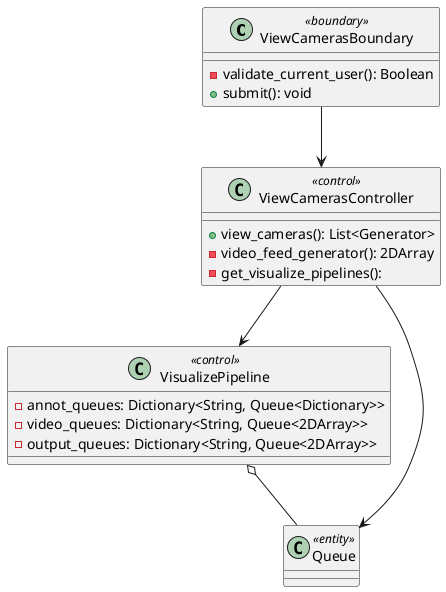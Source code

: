 @startuml

class ViewCamerasBoundary <<boundary>> {

    - validate_current_user(): Boolean
    + submit(): void
}

class ViewCamerasController <<control>> {

    + view_cameras(): List<Generator>
    - video_feed_generator(): 2DArray
    - get_visualize_pipelines(): 
}

class VisualizePipeline <<control>> {
    - annot_queues: Dictionary<String, Queue<Dictionary>>
    - video_queues: Dictionary<String, Queue<2DArray>>
    - output_queues: Dictionary<String, Queue<2DArray>>
}

class Queue <<entity>>

ViewCamerasBoundary --> ViewCamerasController
ViewCamerasController --> Queue
ViewCamerasController --> VisualizePipeline
VisualizePipeline o-- Queue

@enduml